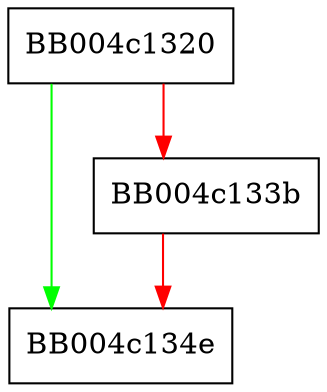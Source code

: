 digraph ossl_quic_wire_encode_frame_max_data {
  node [shape="box"];
  graph [splines=ortho];
  BB004c1320 -> BB004c134e [color="green"];
  BB004c1320 -> BB004c133b [color="red"];
  BB004c133b -> BB004c134e [color="red"];
}